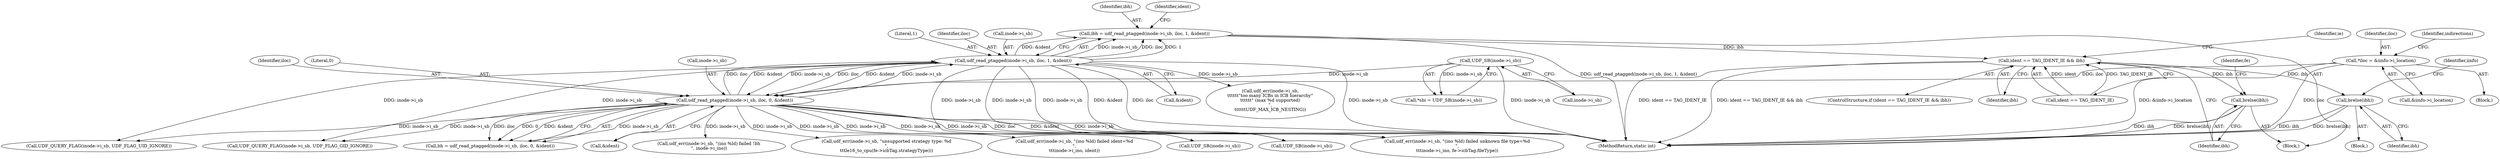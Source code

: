 digraph "0_linux_e159332b9af4b04d882dbcfe1bb0117f0a6d4b58@API" {
"1000246" [label="(Call,ibh = udf_read_ptagged(inode->i_sb, iloc, 1, &ident))"];
"1000248" [label="(Call,udf_read_ptagged(inode->i_sb, iloc, 1, &ident))"];
"1000175" [label="(Call,udf_read_ptagged(inode->i_sb, iloc, 0, &ident))"];
"1000125" [label="(Call,UDF_SB(inode->i_sb))"];
"1000130" [label="(Call,*iloc = &iinfo->i_location)"];
"1000257" [label="(Call,ident == TAG_IDENT_IE && ibh)"];
"1000287" [label="(Call,brelse(ibh))"];
"1000314" [label="(Call,brelse(ibh))"];
"1000253" [label="(Literal,1)"];
"1000314" [label="(Call,brelse(ibh))"];
"1000175" [label="(Call,udf_read_ptagged(inode->i_sb, iloc, 0, &ident))"];
"1000130" [label="(Call,*iloc = &iinfo->i_location)"];
"1000211" [label="(Call,udf_err(inode->i_sb, \"(ino %ld) failed ident=%d\n\",\n\t\t\tinode->i_ino, ident))"];
"1000246" [label="(Call,ibh = udf_read_ptagged(inode->i_sb, iloc, 1, &ident))"];
"1000139" [label="(Identifier,indirections)"];
"1000254" [label="(Call,&ident)"];
"1000286" [label="(Block,)"];
"1000244" [label="(Block,)"];
"1000266" [label="(Identifier,ie)"];
"1000258" [label="(Call,ident == TAG_IDENT_IE)"];
"1000132" [label="(Call,&iinfo->i_location)"];
"1000639" [label="(Call,UDF_QUERY_FLAG(inode->i_sb, UDF_FLAG_GID_IGNORE))"];
"1000125" [label="(Call,UDF_SB(inode->i_sb))"];
"1000605" [label="(Call,UDF_QUERY_FLAG(inode->i_sb, UDF_FLAG_UID_IGNORE))"];
"1000288" [label="(Identifier,ibh)"];
"1001226" [label="(MethodReturn,static int)"];
"1000180" [label="(Literal,0)"];
"1000256" [label="(ControlStructure,if (ident == TAG_IDENT_IE && ibh))"];
"1000173" [label="(Call,bh = udf_read_ptagged(inode->i_sb, iloc, 0, &ident))"];
"1000247" [label="(Identifier,ibh)"];
"1000620" [label="(Call,UDF_SB(inode->i_sb))"];
"1000126" [label="(Call,inode->i_sb)"];
"1000292" [label="(Identifier,iinfo)"];
"1000176" [label="(Call,inode->i_sb)"];
"1000315" [label="(Identifier,ibh)"];
"1000252" [label="(Identifier,iloc)"];
"1000287" [label="(Call,brelse(ibh))"];
"1000181" [label="(Call,&ident)"];
"1000248" [label="(Call,udf_read_ptagged(inode->i_sb, iloc, 1, &ident))"];
"1000123" [label="(Call,*sbi = UDF_SB(inode->i_sb))"];
"1000304" [label="(Call,udf_err(inode->i_sb,\n\t\t\t\t\t\t\"too many ICBs in ICB hierarchy\"\n\t\t\t\t\t\t\" (max %d supported)\n\",\n\t\t\t\t\t\tUDF_MAX_ICB_NESTING))"];
"1000187" [label="(Call,udf_err(inode->i_sb, \"(ino %ld) failed !bh\n\", inode->i_ino))"];
"1000109" [label="(Block,)"];
"1000259" [label="(Identifier,ident)"];
"1000327" [label="(Call,udf_err(inode->i_sb, \"unsupported strategy type: %d\n\",\n\t\t\tle16_to_cpu(fe->icbTag.strategyType)))"];
"1000343" [label="(Identifier,fe)"];
"1000654" [label="(Call,UDF_SB(inode->i_sb))"];
"1000261" [label="(Identifier,ibh)"];
"1000257" [label="(Call,ident == TAG_IDENT_IE && ibh)"];
"1000131" [label="(Identifier,iloc)"];
"1001165" [label="(Call,udf_err(inode->i_sb, \"(ino %ld) failed unknown file type=%d\n\",\n\t\t\tinode->i_ino, fe->icbTag.fileType))"];
"1000179" [label="(Identifier,iloc)"];
"1000249" [label="(Call,inode->i_sb)"];
"1000246" -> "1000244"  [label="AST: "];
"1000246" -> "1000248"  [label="CFG: "];
"1000247" -> "1000246"  [label="AST: "];
"1000248" -> "1000246"  [label="AST: "];
"1000259" -> "1000246"  [label="CFG: "];
"1000246" -> "1001226"  [label="DDG: udf_read_ptagged(inode->i_sb, iloc, 1, &ident)"];
"1000248" -> "1000246"  [label="DDG: inode->i_sb"];
"1000248" -> "1000246"  [label="DDG: iloc"];
"1000248" -> "1000246"  [label="DDG: 1"];
"1000248" -> "1000246"  [label="DDG: &ident"];
"1000246" -> "1000257"  [label="DDG: ibh"];
"1000248" -> "1000254"  [label="CFG: "];
"1000249" -> "1000248"  [label="AST: "];
"1000252" -> "1000248"  [label="AST: "];
"1000253" -> "1000248"  [label="AST: "];
"1000254" -> "1000248"  [label="AST: "];
"1000248" -> "1001226"  [label="DDG: &ident"];
"1000248" -> "1001226"  [label="DDG: iloc"];
"1000248" -> "1001226"  [label="DDG: inode->i_sb"];
"1000248" -> "1000175"  [label="DDG: inode->i_sb"];
"1000248" -> "1000175"  [label="DDG: iloc"];
"1000248" -> "1000175"  [label="DDG: &ident"];
"1000175" -> "1000248"  [label="DDG: inode->i_sb"];
"1000175" -> "1000248"  [label="DDG: iloc"];
"1000175" -> "1000248"  [label="DDG: &ident"];
"1000248" -> "1000304"  [label="DDG: inode->i_sb"];
"1000248" -> "1000605"  [label="DDG: inode->i_sb"];
"1000248" -> "1000620"  [label="DDG: inode->i_sb"];
"1000248" -> "1000639"  [label="DDG: inode->i_sb"];
"1000248" -> "1000654"  [label="DDG: inode->i_sb"];
"1000248" -> "1001165"  [label="DDG: inode->i_sb"];
"1000175" -> "1000173"  [label="AST: "];
"1000175" -> "1000181"  [label="CFG: "];
"1000176" -> "1000175"  [label="AST: "];
"1000179" -> "1000175"  [label="AST: "];
"1000180" -> "1000175"  [label="AST: "];
"1000181" -> "1000175"  [label="AST: "];
"1000173" -> "1000175"  [label="CFG: "];
"1000175" -> "1001226"  [label="DDG: iloc"];
"1000175" -> "1001226"  [label="DDG: &ident"];
"1000175" -> "1001226"  [label="DDG: inode->i_sb"];
"1000175" -> "1000173"  [label="DDG: inode->i_sb"];
"1000175" -> "1000173"  [label="DDG: iloc"];
"1000175" -> "1000173"  [label="DDG: 0"];
"1000175" -> "1000173"  [label="DDG: &ident"];
"1000125" -> "1000175"  [label="DDG: inode->i_sb"];
"1000130" -> "1000175"  [label="DDG: iloc"];
"1000175" -> "1000187"  [label="DDG: inode->i_sb"];
"1000175" -> "1000211"  [label="DDG: inode->i_sb"];
"1000175" -> "1000327"  [label="DDG: inode->i_sb"];
"1000175" -> "1000605"  [label="DDG: inode->i_sb"];
"1000175" -> "1000620"  [label="DDG: inode->i_sb"];
"1000175" -> "1000639"  [label="DDG: inode->i_sb"];
"1000175" -> "1000654"  [label="DDG: inode->i_sb"];
"1000175" -> "1001165"  [label="DDG: inode->i_sb"];
"1000125" -> "1000123"  [label="AST: "];
"1000125" -> "1000126"  [label="CFG: "];
"1000126" -> "1000125"  [label="AST: "];
"1000123" -> "1000125"  [label="CFG: "];
"1000125" -> "1001226"  [label="DDG: inode->i_sb"];
"1000125" -> "1000123"  [label="DDG: inode->i_sb"];
"1000130" -> "1000109"  [label="AST: "];
"1000130" -> "1000132"  [label="CFG: "];
"1000131" -> "1000130"  [label="AST: "];
"1000132" -> "1000130"  [label="AST: "];
"1000139" -> "1000130"  [label="CFG: "];
"1000130" -> "1001226"  [label="DDG: &iinfo->i_location"];
"1000130" -> "1001226"  [label="DDG: iloc"];
"1000257" -> "1000256"  [label="AST: "];
"1000257" -> "1000258"  [label="CFG: "];
"1000257" -> "1000261"  [label="CFG: "];
"1000258" -> "1000257"  [label="AST: "];
"1000261" -> "1000257"  [label="AST: "];
"1000266" -> "1000257"  [label="CFG: "];
"1000315" -> "1000257"  [label="CFG: "];
"1000257" -> "1001226"  [label="DDG: ident == TAG_IDENT_IE"];
"1000257" -> "1001226"  [label="DDG: ident == TAG_IDENT_IE && ibh"];
"1000258" -> "1000257"  [label="DDG: ident"];
"1000258" -> "1000257"  [label="DDG: TAG_IDENT_IE"];
"1000257" -> "1000287"  [label="DDG: ibh"];
"1000257" -> "1000314"  [label="DDG: ibh"];
"1000287" -> "1000286"  [label="AST: "];
"1000287" -> "1000288"  [label="CFG: "];
"1000288" -> "1000287"  [label="AST: "];
"1000292" -> "1000287"  [label="CFG: "];
"1000287" -> "1001226"  [label="DDG: brelse(ibh)"];
"1000287" -> "1001226"  [label="DDG: ibh"];
"1000314" -> "1000244"  [label="AST: "];
"1000314" -> "1000315"  [label="CFG: "];
"1000315" -> "1000314"  [label="AST: "];
"1000343" -> "1000314"  [label="CFG: "];
"1000314" -> "1001226"  [label="DDG: ibh"];
"1000314" -> "1001226"  [label="DDG: brelse(ibh)"];
}
